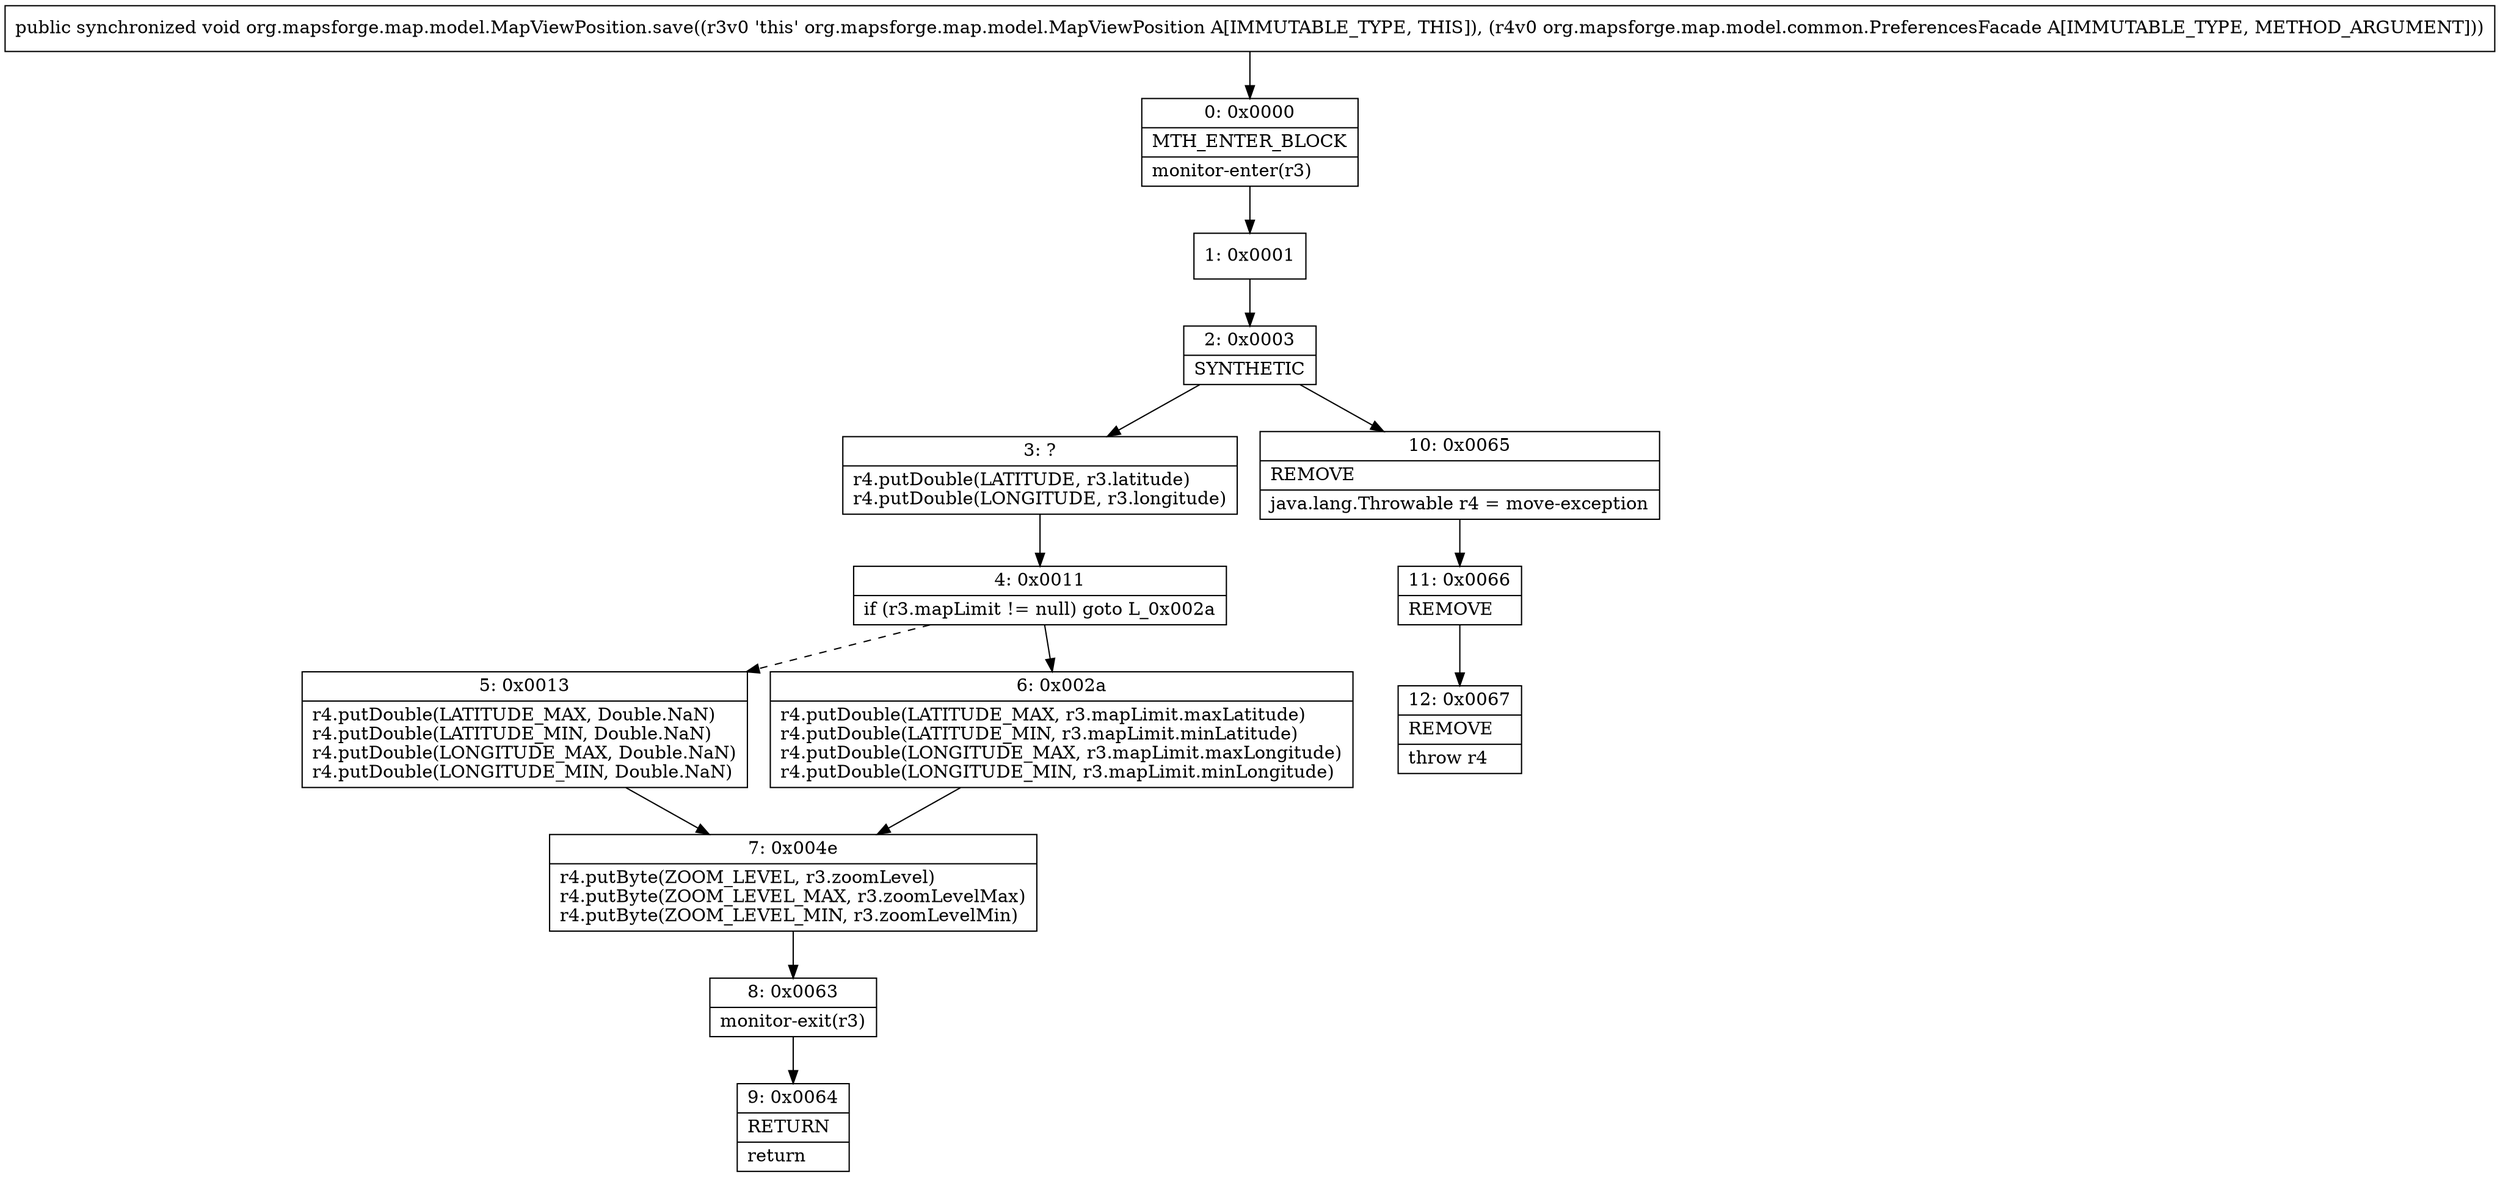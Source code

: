 digraph "CFG fororg.mapsforge.map.model.MapViewPosition.save(Lorg\/mapsforge\/map\/model\/common\/PreferencesFacade;)V" {
Node_0 [shape=record,label="{0\:\ 0x0000|MTH_ENTER_BLOCK\l|monitor\-enter(r3)\l}"];
Node_1 [shape=record,label="{1\:\ 0x0001}"];
Node_2 [shape=record,label="{2\:\ 0x0003|SYNTHETIC\l}"];
Node_3 [shape=record,label="{3\:\ ?|r4.putDouble(LATITUDE, r3.latitude)\lr4.putDouble(LONGITUDE, r3.longitude)\l}"];
Node_4 [shape=record,label="{4\:\ 0x0011|if (r3.mapLimit != null) goto L_0x002a\l}"];
Node_5 [shape=record,label="{5\:\ 0x0013|r4.putDouble(LATITUDE_MAX, Double.NaN)\lr4.putDouble(LATITUDE_MIN, Double.NaN)\lr4.putDouble(LONGITUDE_MAX, Double.NaN)\lr4.putDouble(LONGITUDE_MIN, Double.NaN)\l}"];
Node_6 [shape=record,label="{6\:\ 0x002a|r4.putDouble(LATITUDE_MAX, r3.mapLimit.maxLatitude)\lr4.putDouble(LATITUDE_MIN, r3.mapLimit.minLatitude)\lr4.putDouble(LONGITUDE_MAX, r3.mapLimit.maxLongitude)\lr4.putDouble(LONGITUDE_MIN, r3.mapLimit.minLongitude)\l}"];
Node_7 [shape=record,label="{7\:\ 0x004e|r4.putByte(ZOOM_LEVEL, r3.zoomLevel)\lr4.putByte(ZOOM_LEVEL_MAX, r3.zoomLevelMax)\lr4.putByte(ZOOM_LEVEL_MIN, r3.zoomLevelMin)\l}"];
Node_8 [shape=record,label="{8\:\ 0x0063|monitor\-exit(r3)\l}"];
Node_9 [shape=record,label="{9\:\ 0x0064|RETURN\l|return\l}"];
Node_10 [shape=record,label="{10\:\ 0x0065|REMOVE\l|java.lang.Throwable r4 = move\-exception\l}"];
Node_11 [shape=record,label="{11\:\ 0x0066|REMOVE\l}"];
Node_12 [shape=record,label="{12\:\ 0x0067|REMOVE\l|throw r4\l}"];
MethodNode[shape=record,label="{public synchronized void org.mapsforge.map.model.MapViewPosition.save((r3v0 'this' org.mapsforge.map.model.MapViewPosition A[IMMUTABLE_TYPE, THIS]), (r4v0 org.mapsforge.map.model.common.PreferencesFacade A[IMMUTABLE_TYPE, METHOD_ARGUMENT])) }"];
MethodNode -> Node_0;
Node_0 -> Node_1;
Node_1 -> Node_2;
Node_2 -> Node_3;
Node_2 -> Node_10;
Node_3 -> Node_4;
Node_4 -> Node_5[style=dashed];
Node_4 -> Node_6;
Node_5 -> Node_7;
Node_6 -> Node_7;
Node_7 -> Node_8;
Node_8 -> Node_9;
Node_10 -> Node_11;
Node_11 -> Node_12;
}

